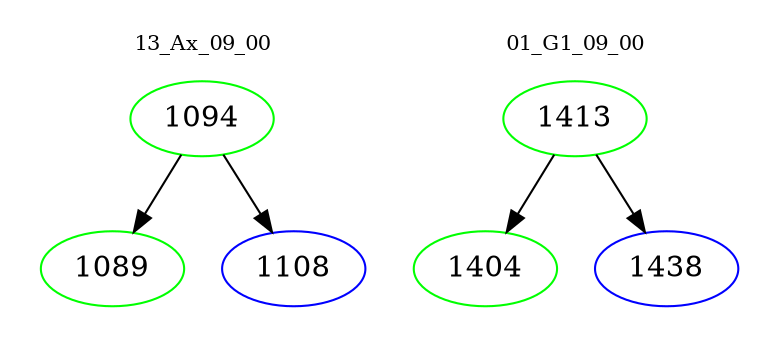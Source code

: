 digraph{
subgraph cluster_0 {
color = white
label = "13_Ax_09_00";
fontsize=10;
T0_1094 [label="1094", color="green"]
T0_1094 -> T0_1089 [color="black"]
T0_1089 [label="1089", color="green"]
T0_1094 -> T0_1108 [color="black"]
T0_1108 [label="1108", color="blue"]
}
subgraph cluster_1 {
color = white
label = "01_G1_09_00";
fontsize=10;
T1_1413 [label="1413", color="green"]
T1_1413 -> T1_1404 [color="black"]
T1_1404 [label="1404", color="green"]
T1_1413 -> T1_1438 [color="black"]
T1_1438 [label="1438", color="blue"]
}
}
